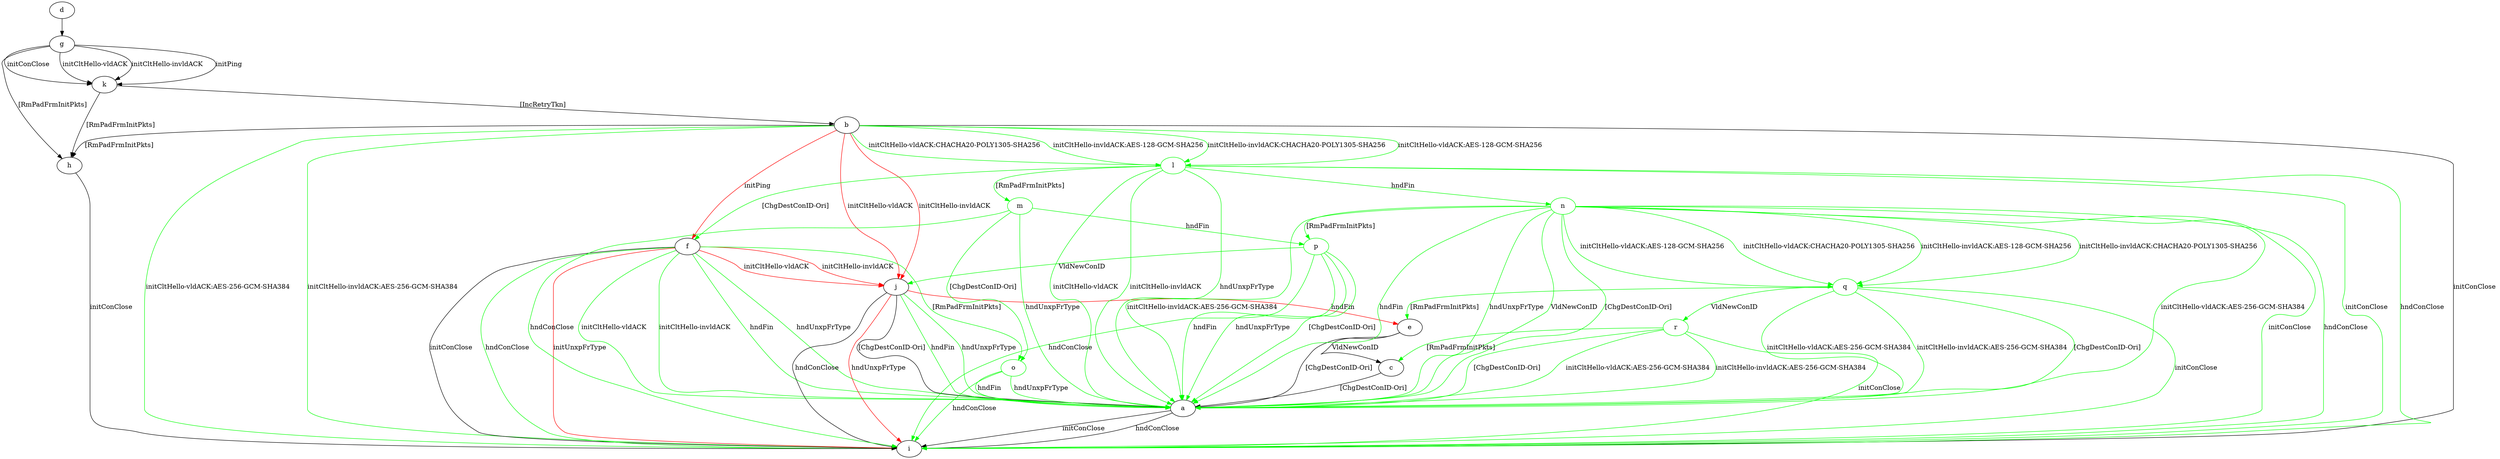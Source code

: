 digraph "" {
	a -> i	[key=0,
		label="initConClose "];
	a -> i	[key=1,
		label="hndConClose "];
	b -> f	[key=0,
		color=red,
		label="initPing "];
	b -> h	[key=0,
		label="[RmPadFrmInitPkts] "];
	b -> i	[key=0,
		label="initConClose "];
	b -> i	[key=1,
		color=green,
		label="initCltHello-vldACK:AES-256-GCM-SHA384 "];
	b -> i	[key=2,
		color=green,
		label="initCltHello-invldACK:AES-256-GCM-SHA384 "];
	b -> j	[key=0,
		color=red,
		label="initCltHello-vldACK "];
	b -> j	[key=1,
		color=red,
		label="initCltHello-invldACK "];
	l	[color=green];
	b -> l	[key=0,
		color=green,
		label="initCltHello-vldACK:AES-128-GCM-SHA256 "];
	b -> l	[key=1,
		color=green,
		label="initCltHello-vldACK:CHACHA20-POLY1305-SHA256 "];
	b -> l	[key=2,
		color=green,
		label="initCltHello-invldACK:AES-128-GCM-SHA256 "];
	b -> l	[key=3,
		color=green,
		label="initCltHello-invldACK:CHACHA20-POLY1305-SHA256 "];
	c -> a	[key=0,
		label="[ChgDestConID-Ori] "];
	d -> g	[key=0];
	e -> a	[key=0,
		label="[ChgDestConID-Ori] "];
	e -> c	[key=0,
		label="VldNewConID "];
	f -> a	[key=0,
		color=green,
		label="initCltHello-vldACK "];
	f -> a	[key=1,
		color=green,
		label="initCltHello-invldACK "];
	f -> a	[key=2,
		color=green,
		label="hndFin "];
	f -> a	[key=3,
		color=green,
		label="hndUnxpFrType "];
	f -> i	[key=0,
		label="initConClose "];
	f -> i	[key=1,
		color=green,
		label="hndConClose "];
	f -> i	[key=2,
		color=red,
		label="initUnxpFrType "];
	f -> j	[key=0,
		color=red,
		label="initCltHello-vldACK "];
	f -> j	[key=1,
		color=red,
		label="initCltHello-invldACK "];
	o	[color=green];
	f -> o	[key=0,
		color=green,
		label="[RmPadFrmInitPkts] "];
	g -> h	[key=0,
		label="[RmPadFrmInitPkts] "];
	g -> k	[key=0,
		label="initPing "];
	g -> k	[key=1,
		label="initConClose "];
	g -> k	[key=2,
		label="initCltHello-vldACK "];
	g -> k	[key=3,
		label="initCltHello-invldACK "];
	h -> i	[key=0,
		label="initConClose "];
	j -> a	[key=0,
		label="[ChgDestConID-Ori] "];
	j -> a	[key=1,
		color=green,
		label="hndFin "];
	j -> a	[key=2,
		color=green,
		label="hndUnxpFrType "];
	j -> e	[key=0,
		color=red,
		label="hndFin "];
	j -> i	[key=0,
		label="hndConClose "];
	j -> i	[key=1,
		color=red,
		label="hndUnxpFrType "];
	k -> b	[key=0,
		label="[IncRetryTkn] "];
	k -> h	[key=0,
		label="[RmPadFrmInitPkts] "];
	l -> a	[key=0,
		color=green,
		label="initCltHello-vldACK "];
	l -> a	[key=1,
		color=green,
		label="initCltHello-invldACK "];
	l -> a	[key=2,
		color=green,
		label="hndUnxpFrType "];
	l -> f	[key=0,
		color=green,
		label="[ChgDestConID-Ori] "];
	l -> i	[key=0,
		color=green,
		label="initConClose "];
	l -> i	[key=1,
		color=green,
		label="hndConClose "];
	m	[color=green];
	l -> m	[key=0,
		color=green,
		label="[RmPadFrmInitPkts] "];
	n	[color=green];
	l -> n	[key=0,
		color=green,
		label="hndFin "];
	m -> a	[key=0,
		color=green,
		label="hndUnxpFrType "];
	m -> i	[key=0,
		color=green,
		label="hndConClose "];
	m -> o	[key=0,
		color=green,
		label="[ChgDestConID-Ori] "];
	p	[color=green];
	m -> p	[key=0,
		color=green,
		label="hndFin "];
	n -> a	[key=0,
		color=green,
		label="initCltHello-vldACK:AES-256-GCM-SHA384 "];
	n -> a	[key=1,
		color=green,
		label="initCltHello-invldACK:AES-256-GCM-SHA384 "];
	n -> a	[key=2,
		color=green,
		label="hndFin "];
	n -> a	[key=3,
		color=green,
		label="hndUnxpFrType "];
	n -> a	[key=4,
		color=green,
		label="VldNewConID "];
	n -> a	[key=5,
		color=green,
		label="[ChgDestConID-Ori] "];
	n -> i	[key=0,
		color=green,
		label="initConClose "];
	n -> i	[key=1,
		color=green,
		label="hndConClose "];
	n -> p	[key=0,
		color=green,
		label="[RmPadFrmInitPkts] "];
	q	[color=green];
	n -> q	[key=0,
		color=green,
		label="initCltHello-vldACK:AES-128-GCM-SHA256 "];
	n -> q	[key=1,
		color=green,
		label="initCltHello-vldACK:CHACHA20-POLY1305-SHA256 "];
	n -> q	[key=2,
		color=green,
		label="initCltHello-invldACK:AES-128-GCM-SHA256 "];
	n -> q	[key=3,
		color=green,
		label="initCltHello-invldACK:CHACHA20-POLY1305-SHA256 "];
	o -> a	[key=0,
		color=green,
		label="hndFin "];
	o -> a	[key=1,
		color=green,
		label="hndUnxpFrType "];
	o -> i	[key=0,
		color=green,
		label="hndConClose "];
	p -> a	[key=0,
		color=green,
		label="hndFin "];
	p -> a	[key=1,
		color=green,
		label="hndUnxpFrType "];
	p -> a	[key=2,
		color=green,
		label="[ChgDestConID-Ori] "];
	p -> i	[key=0,
		color=green,
		label="hndConClose "];
	p -> j	[key=0,
		color=green,
		label="VldNewConID "];
	q -> a	[key=0,
		color=green,
		label="initCltHello-vldACK:AES-256-GCM-SHA384 "];
	q -> a	[key=1,
		color=green,
		label="initCltHello-invldACK:AES-256-GCM-SHA384 "];
	q -> a	[key=2,
		color=green,
		label="[ChgDestConID-Ori] "];
	q -> e	[key=0,
		color=green,
		label="[RmPadFrmInitPkts] "];
	q -> i	[key=0,
		color=green,
		label="initConClose "];
	r	[color=green];
	q -> r	[key=0,
		color=green,
		label="VldNewConID "];
	r -> a	[key=0,
		color=green,
		label="initCltHello-vldACK:AES-256-GCM-SHA384 "];
	r -> a	[key=1,
		color=green,
		label="initCltHello-invldACK:AES-256-GCM-SHA384 "];
	r -> a	[key=2,
		color=green,
		label="[ChgDestConID-Ori] "];
	r -> c	[key=0,
		color=green,
		label="[RmPadFrmInitPkts] "];
	r -> i	[key=0,
		color=green,
		label="initConClose "];
}
